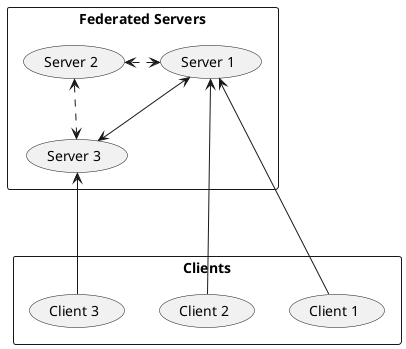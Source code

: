 @startuml
rectangle "Federated Servers"{
  (Server 1) <.> (Server 2)
  (Server 1) <--> (Server 3)
  (Server 2) <..> (Server 3)
}

rectangle Clients{
  (Server 1) <--- (Client 1)
  (Server 1) <--- (Client 2)
  (Server 3) <--- (Client 3)
}

@enduml